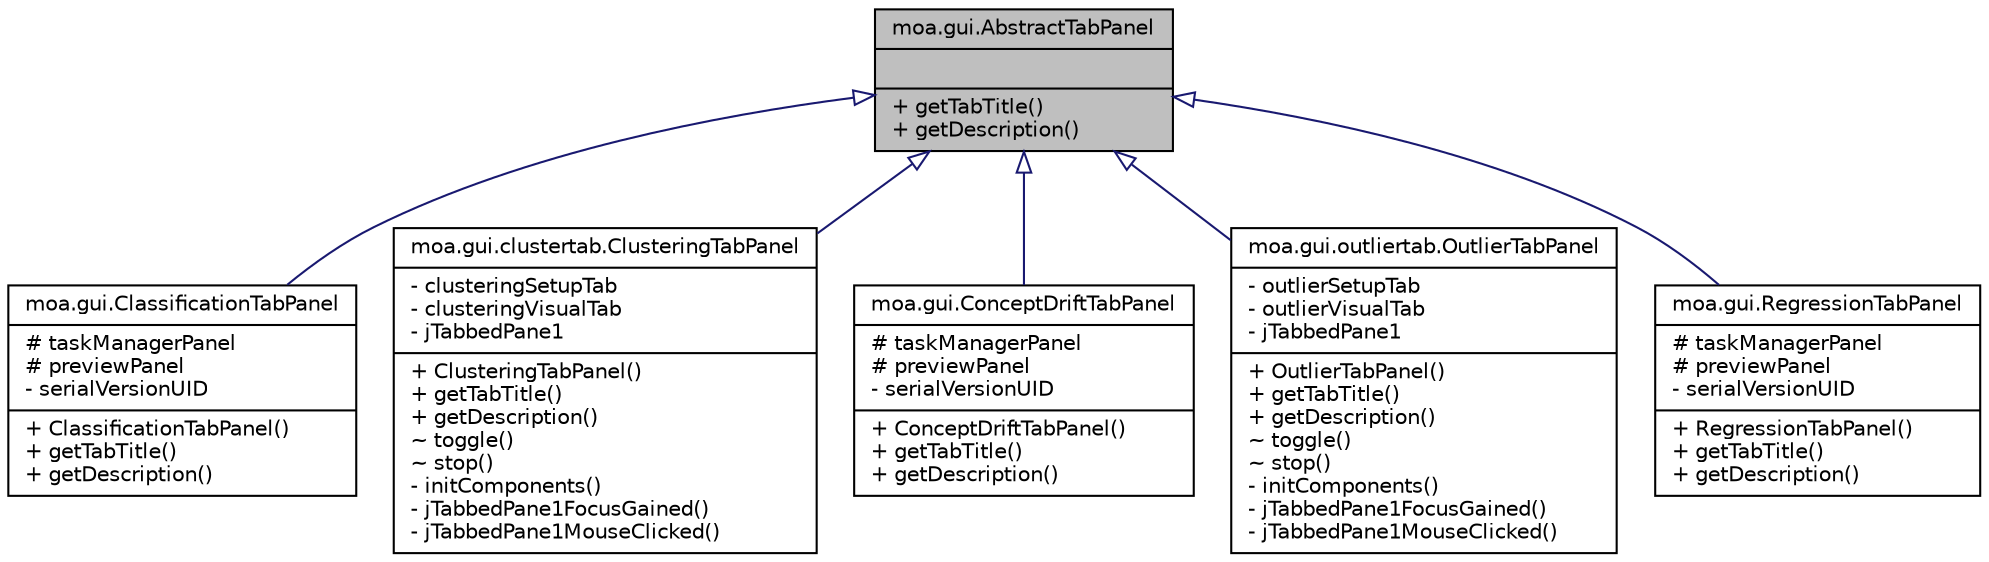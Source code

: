 digraph G
{
  edge [fontname="Helvetica",fontsize="10",labelfontname="Helvetica",labelfontsize="10"];
  node [fontname="Helvetica",fontsize="10",shape=record];
  Node1 [label="{moa.gui.AbstractTabPanel\n||+ getTabTitle()\l+ getDescription()\l}",height=0.2,width=0.4,color="black", fillcolor="grey75", style="filled" fontcolor="black"];
  Node1 -> Node2 [dir=back,color="midnightblue",fontsize="10",style="solid",arrowtail="empty",fontname="Helvetica"];
  Node2 [label="{moa.gui.ClassificationTabPanel\n|# taskManagerPanel\l# previewPanel\l- serialVersionUID\l|+ ClassificationTabPanel()\l+ getTabTitle()\l+ getDescription()\l}",height=0.2,width=0.4,color="black", fillcolor="white", style="filled",URL="$classmoa_1_1gui_1_1ClassificationTabPanel.html",tooltip="This panel allows the user to select and configure a task, and run it."];
  Node1 -> Node3 [dir=back,color="midnightblue",fontsize="10",style="solid",arrowtail="empty",fontname="Helvetica"];
  Node3 [label="{moa.gui.clustertab.ClusteringTabPanel\n|- clusteringSetupTab\l- clusteringVisualTab\l- jTabbedPane1\l|+ ClusteringTabPanel()\l+ getTabTitle()\l+ getDescription()\l~ toggle()\l~ stop()\l- initComponents()\l- jTabbedPane1FocusGained()\l- jTabbedPane1MouseClicked()\l}",height=0.2,width=0.4,color="black", fillcolor="white", style="filled",URL="$classmoa_1_1gui_1_1clustertab_1_1ClusteringTabPanel.html"];
  Node1 -> Node4 [dir=back,color="midnightblue",fontsize="10",style="solid",arrowtail="empty",fontname="Helvetica"];
  Node4 [label="{moa.gui.ConceptDriftTabPanel\n|# taskManagerPanel\l# previewPanel\l- serialVersionUID\l|+ ConceptDriftTabPanel()\l+ getTabTitle()\l+ getDescription()\l}",height=0.2,width=0.4,color="black", fillcolor="white", style="filled",URL="$classmoa_1_1gui_1_1ConceptDriftTabPanel.html",tooltip="This panel allows the user to select and configure a task, and run it."];
  Node1 -> Node5 [dir=back,color="midnightblue",fontsize="10",style="solid",arrowtail="empty",fontname="Helvetica"];
  Node5 [label="{moa.gui.outliertab.OutlierTabPanel\n|- outlierSetupTab\l- outlierVisualTab\l- jTabbedPane1\l|+ OutlierTabPanel()\l+ getTabTitle()\l+ getDescription()\l~ toggle()\l~ stop()\l- initComponents()\l- jTabbedPane1FocusGained()\l- jTabbedPane1MouseClicked()\l}",height=0.2,width=0.4,color="black", fillcolor="white", style="filled",URL="$classmoa_1_1gui_1_1outliertab_1_1OutlierTabPanel.html"];
  Node1 -> Node6 [dir=back,color="midnightblue",fontsize="10",style="solid",arrowtail="empty",fontname="Helvetica"];
  Node6 [label="{moa.gui.RegressionTabPanel\n|# taskManagerPanel\l# previewPanel\l- serialVersionUID\l|+ RegressionTabPanel()\l+ getTabTitle()\l+ getDescription()\l}",height=0.2,width=0.4,color="black", fillcolor="white", style="filled",URL="$classmoa_1_1gui_1_1RegressionTabPanel.html",tooltip="This panel allows the user to select and configure a task, and run it."];
}
